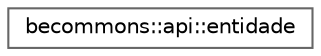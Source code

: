digraph "Graphical Class Hierarchy"
{
 // LATEX_PDF_SIZE
  bgcolor="transparent";
  edge [fontname=Helvetica,fontsize=10,labelfontname=Helvetica,labelfontsize=10];
  node [fontname=Helvetica,fontsize=10,shape=box,height=0.2,width=0.4];
  rankdir="LR";
  Node0 [id="Node000000",label="becommons::api::entidade",height=0.2,width=0.4,color="grey40", fillcolor="white", style="filled",URL="$structbecommons_1_1api_1_1entidade.html",tooltip=" "];
}
